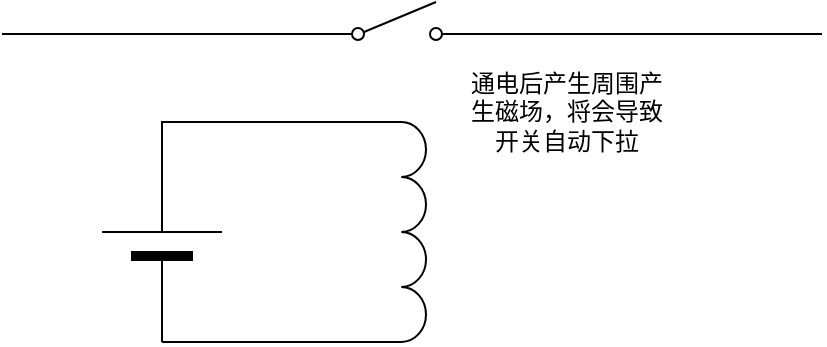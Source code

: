 <mxfile version="13.9.2" type="github">
  <diagram id="Mv1jAMGZ75zrqB7ZlKB5" name="第 1 页">
    <mxGraphModel dx="1298" dy="682" grid="1" gridSize="10" guides="1" tooltips="1" connect="1" arrows="1" fold="1" page="1" pageScale="1" pageWidth="827" pageHeight="1169" math="0" shadow="0">
      <root>
        <mxCell id="0" />
        <mxCell id="1" parent="0" />
        <mxCell id="52N9cq9rxz12VBDBpTOE-1" value="" style="pointerEvents=1;verticalLabelPosition=bottom;shadow=0;dashed=0;align=center;html=1;verticalAlign=top;shape=mxgraph.electrical.inductors.inductor;direction=south;" vertex="1" parent="1">
          <mxGeometry x="330" y="330" width="42" height="110" as="geometry" />
        </mxCell>
        <mxCell id="52N9cq9rxz12VBDBpTOE-3" style="edgeStyle=orthogonalEdgeStyle;rounded=0;orthogonalLoop=1;jettySize=auto;html=1;exitX=1;exitY=0.5;exitDx=0;exitDy=0;exitPerimeter=0;entryX=0;entryY=1;entryDx=0;entryDy=0;entryPerimeter=0;endArrow=none;endFill=0;" edge="1" parent="1" source="52N9cq9rxz12VBDBpTOE-2" target="52N9cq9rxz12VBDBpTOE-1">
          <mxGeometry relative="1" as="geometry">
            <Array as="points">
              <mxPoint x="240" y="330" />
            </Array>
          </mxGeometry>
        </mxCell>
        <mxCell id="52N9cq9rxz12VBDBpTOE-4" style="edgeStyle=orthogonalEdgeStyle;rounded=0;orthogonalLoop=1;jettySize=auto;html=1;exitX=0;exitY=0.5;exitDx=0;exitDy=0;exitPerimeter=0;entryX=1;entryY=1;entryDx=0;entryDy=0;entryPerimeter=0;endArrow=none;endFill=0;" edge="1" parent="1" source="52N9cq9rxz12VBDBpTOE-2" target="52N9cq9rxz12VBDBpTOE-1">
          <mxGeometry relative="1" as="geometry">
            <Array as="points">
              <mxPoint x="330" y="440" />
            </Array>
          </mxGeometry>
        </mxCell>
        <mxCell id="52N9cq9rxz12VBDBpTOE-2" value="" style="verticalLabelPosition=bottom;shadow=0;dashed=0;align=center;fillColor=#000000;html=1;verticalAlign=top;strokeWidth=1;shape=mxgraph.electrical.miscellaneous.monocell_battery;direction=north;" vertex="1" parent="1">
          <mxGeometry x="210" y="340" width="60" height="100" as="geometry" />
        </mxCell>
        <mxCell id="52N9cq9rxz12VBDBpTOE-6" style="edgeStyle=orthogonalEdgeStyle;rounded=0;orthogonalLoop=1;jettySize=auto;html=1;exitX=0;exitY=0.84;exitDx=0;exitDy=0;exitPerimeter=0;endArrow=none;endFill=0;" edge="1" parent="1" source="52N9cq9rxz12VBDBpTOE-5">
          <mxGeometry relative="1" as="geometry">
            <mxPoint x="160" y="286" as="targetPoint" />
            <Array as="points">
              <mxPoint x="160" y="286" />
            </Array>
          </mxGeometry>
        </mxCell>
        <mxCell id="52N9cq9rxz12VBDBpTOE-7" style="edgeStyle=orthogonalEdgeStyle;rounded=0;orthogonalLoop=1;jettySize=auto;html=1;exitX=1;exitY=0.84;exitDx=0;exitDy=0;exitPerimeter=0;endArrow=none;endFill=0;" edge="1" parent="1" source="52N9cq9rxz12VBDBpTOE-5">
          <mxGeometry relative="1" as="geometry">
            <mxPoint x="570" y="286" as="targetPoint" />
          </mxGeometry>
        </mxCell>
        <mxCell id="52N9cq9rxz12VBDBpTOE-5" value="" style="pointerEvents=1;verticalLabelPosition=bottom;shadow=0;dashed=0;align=center;html=1;verticalAlign=top;shape=mxgraph.electrical.electro-mechanical.simple_switch;" vertex="1" parent="1">
          <mxGeometry x="320" y="270" width="75" height="19" as="geometry" />
        </mxCell>
        <mxCell id="52N9cq9rxz12VBDBpTOE-8" value="通电后产生周围产生磁场，将会导致开关自动下拉" style="text;html=1;strokeColor=none;fillColor=none;align=center;verticalAlign=middle;whiteSpace=wrap;rounded=0;" vertex="1" parent="1">
          <mxGeometry x="390" y="310" width="105" height="30" as="geometry" />
        </mxCell>
      </root>
    </mxGraphModel>
  </diagram>
</mxfile>
